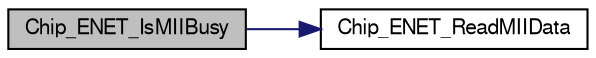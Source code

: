 digraph "Chip_ENET_IsMIIBusy"
{
  edge [fontname="FreeSans",fontsize="10",labelfontname="FreeSans",labelfontsize="10"];
  node [fontname="FreeSans",fontsize="10",shape=record];
  rankdir="LR";
  Node1 [label="Chip_ENET_IsMIIBusy",height=0.2,width=0.4,color="black", fillcolor="grey75", style="filled", fontcolor="black"];
  Node1 -> Node2 [color="midnightblue",fontsize="10",style="solid"];
  Node2 [label="Chip_ENET_ReadMIIData",height=0.2,width=0.4,color="black", fillcolor="white", style="filled",URL="$group__ENET__17XX__40XX.html#gab6d3dfc1cc671503532d00947f236e1d",tooltip="Returns the value read from the PHY. "];
}
